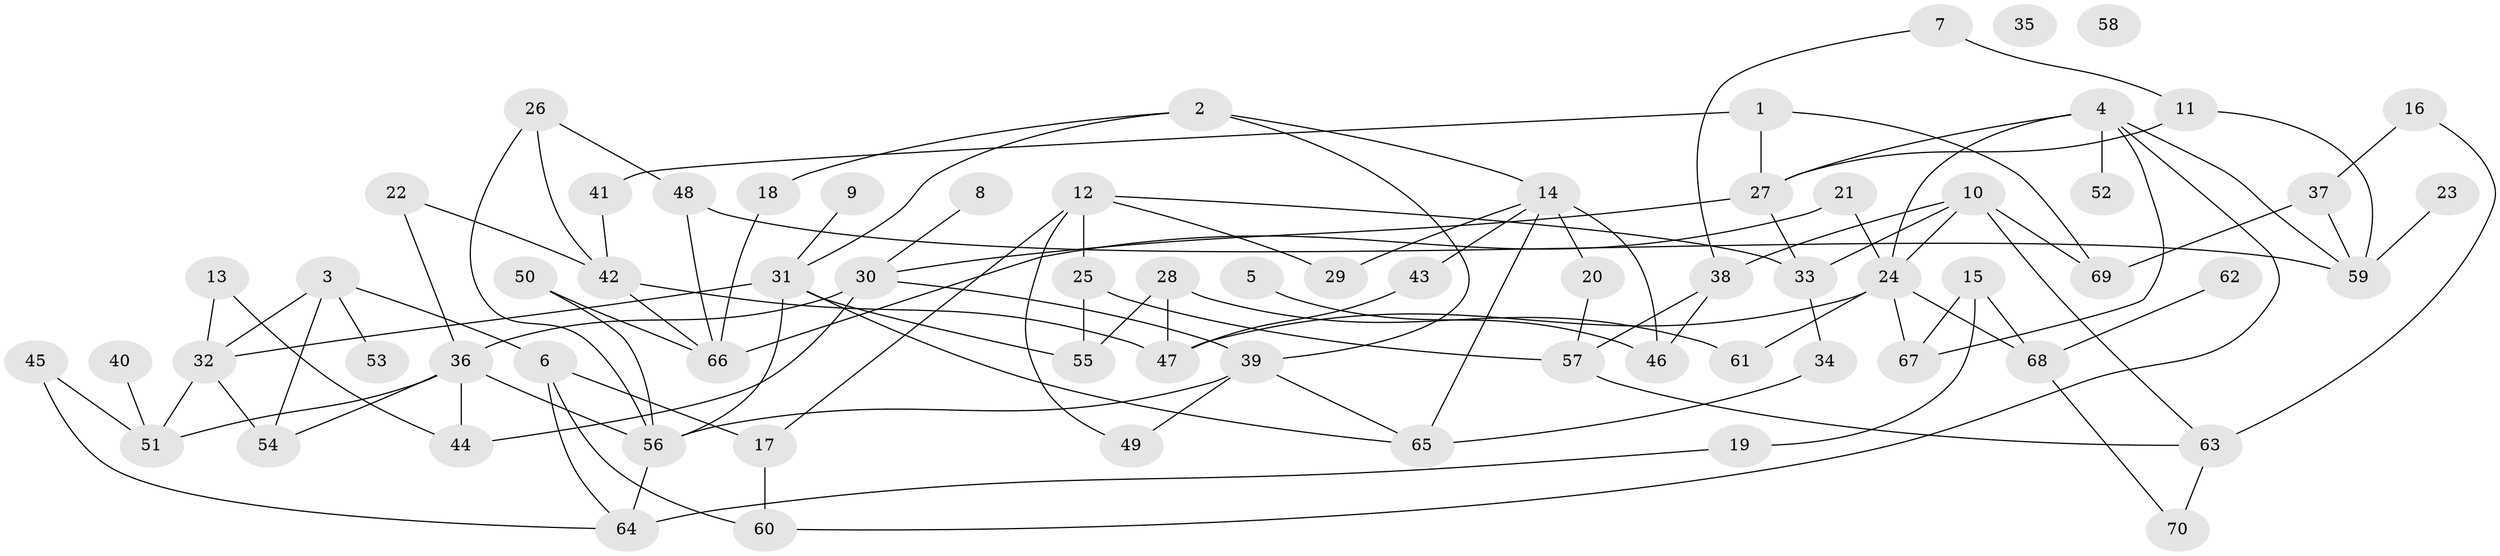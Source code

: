 // coarse degree distribution, {3: 0.1836734693877551, 1: 0.14285714285714285, 2: 0.24489795918367346, 4: 0.14285714285714285, 6: 0.061224489795918366, 0: 0.04081632653061224, 5: 0.10204081632653061, 7: 0.061224489795918366, 8: 0.02040816326530612}
// Generated by graph-tools (version 1.1) at 2025/42/03/04/25 21:42:57]
// undirected, 70 vertices, 110 edges
graph export_dot {
graph [start="1"]
  node [color=gray90,style=filled];
  1;
  2;
  3;
  4;
  5;
  6;
  7;
  8;
  9;
  10;
  11;
  12;
  13;
  14;
  15;
  16;
  17;
  18;
  19;
  20;
  21;
  22;
  23;
  24;
  25;
  26;
  27;
  28;
  29;
  30;
  31;
  32;
  33;
  34;
  35;
  36;
  37;
  38;
  39;
  40;
  41;
  42;
  43;
  44;
  45;
  46;
  47;
  48;
  49;
  50;
  51;
  52;
  53;
  54;
  55;
  56;
  57;
  58;
  59;
  60;
  61;
  62;
  63;
  64;
  65;
  66;
  67;
  68;
  69;
  70;
  1 -- 27;
  1 -- 41;
  1 -- 69;
  2 -- 14;
  2 -- 18;
  2 -- 31;
  2 -- 39;
  3 -- 6;
  3 -- 32;
  3 -- 53;
  3 -- 54;
  4 -- 24;
  4 -- 27;
  4 -- 52;
  4 -- 59;
  4 -- 60;
  4 -- 67;
  5 -- 46;
  6 -- 17;
  6 -- 60;
  6 -- 64;
  7 -- 11;
  7 -- 38;
  8 -- 30;
  9 -- 31;
  10 -- 24;
  10 -- 33;
  10 -- 38;
  10 -- 63;
  10 -- 69;
  11 -- 27;
  11 -- 59;
  12 -- 17;
  12 -- 25;
  12 -- 29;
  12 -- 33;
  12 -- 49;
  13 -- 32;
  13 -- 44;
  14 -- 20;
  14 -- 29;
  14 -- 43;
  14 -- 46;
  14 -- 65;
  15 -- 19;
  15 -- 67;
  15 -- 68;
  16 -- 37;
  16 -- 63;
  17 -- 60;
  18 -- 66;
  19 -- 64;
  20 -- 57;
  21 -- 24;
  21 -- 66;
  22 -- 36;
  22 -- 42;
  23 -- 59;
  24 -- 47;
  24 -- 61;
  24 -- 67;
  24 -- 68;
  25 -- 55;
  25 -- 57;
  26 -- 42;
  26 -- 48;
  26 -- 56;
  27 -- 30;
  27 -- 33;
  28 -- 47;
  28 -- 55;
  28 -- 61;
  30 -- 36;
  30 -- 39;
  30 -- 44;
  31 -- 32;
  31 -- 55;
  31 -- 56;
  31 -- 65;
  32 -- 51;
  32 -- 54;
  33 -- 34;
  34 -- 65;
  36 -- 44;
  36 -- 51;
  36 -- 54;
  36 -- 56;
  37 -- 59;
  37 -- 69;
  38 -- 46;
  38 -- 57;
  39 -- 49;
  39 -- 56;
  39 -- 65;
  40 -- 51;
  41 -- 42;
  42 -- 47;
  42 -- 66;
  43 -- 47;
  45 -- 51;
  45 -- 64;
  48 -- 59;
  48 -- 66;
  50 -- 56;
  50 -- 66;
  56 -- 64;
  57 -- 63;
  62 -- 68;
  63 -- 70;
  68 -- 70;
}
